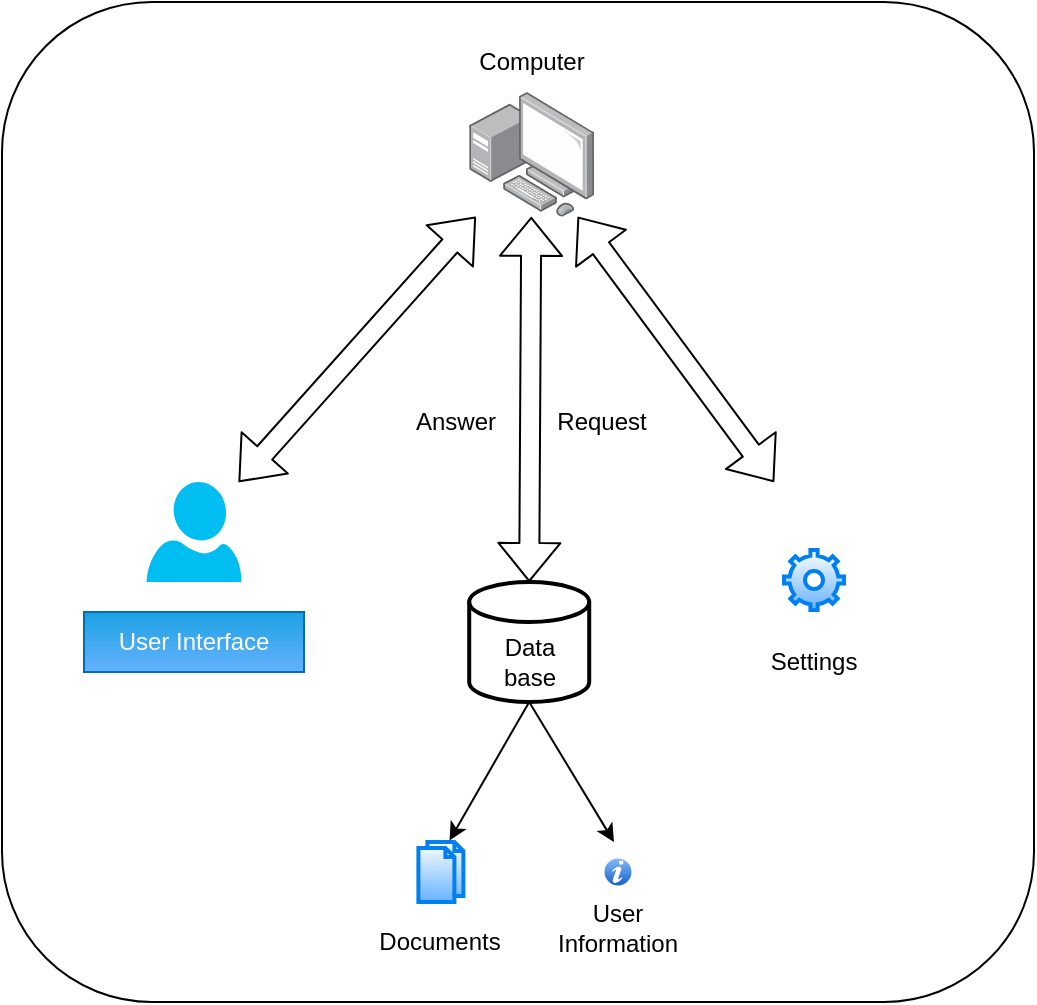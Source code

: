 <mxfile>
    <diagram id="pu2pIEo_IF6FHUfrZ9WJ" name="Page-1">
        <mxGraphModel dx="564" dy="430" grid="1" gridSize="10" guides="1" tooltips="1" connect="1" arrows="1" fold="1" page="1" pageScale="1" pageWidth="827" pageHeight="1169" math="0" shadow="0">
            <root>
                <mxCell id="0"/>
                <mxCell id="1" parent="0"/>
                <mxCell id="33" value="" style="rounded=1;whiteSpace=wrap;html=1;" vertex="1" parent="1">
                    <mxGeometry x="94" width="516" height="500" as="geometry"/>
                </mxCell>
                <mxCell id="3" value="&lt;span&gt;User Interface&lt;/span&gt;" style="rounded=0;whiteSpace=wrap;html=1;fillColor=#1ba1e2;strokeColor=#006EAF;fontColor=#ffffff;gradientColor=#66B2FF;" vertex="1" parent="1">
                    <mxGeometry x="135" y="305" width="110" height="30" as="geometry"/>
                </mxCell>
                <mxCell id="6" value="" style="strokeWidth=2;html=1;shape=mxgraph.flowchart.database;whiteSpace=wrap;" vertex="1" parent="1">
                    <mxGeometry x="327.6" y="290" width="60" height="60" as="geometry"/>
                </mxCell>
                <mxCell id="10" value="Request" style="text;html=1;strokeColor=none;fillColor=none;align=center;verticalAlign=middle;whiteSpace=wrap;rounded=0;" vertex="1" parent="1">
                    <mxGeometry x="374" y="200" width="40" height="20" as="geometry"/>
                </mxCell>
                <mxCell id="11" value="Answer" style="text;html=1;strokeColor=none;fillColor=none;align=center;verticalAlign=middle;whiteSpace=wrap;rounded=0;" vertex="1" parent="1">
                    <mxGeometry x="301.3" y="200" width="40" height="20" as="geometry"/>
                </mxCell>
                <mxCell id="12" value="" style="verticalLabelPosition=bottom;html=1;verticalAlign=top;align=center;strokeColor=none;fillColor=#00BEF2;shape=mxgraph.azure.user;" vertex="1" parent="1">
                    <mxGeometry x="166.25" y="240" width="47.5" height="50" as="geometry"/>
                </mxCell>
                <mxCell id="14" value="" style="points=[];aspect=fixed;html=1;align=center;shadow=0;dashed=0;image;image=img/lib/allied_telesis/computer_and_terminals/Personal_Computer_with_Server.svg;gradientColor=#66B2FF;" vertex="1" parent="1">
                    <mxGeometry x="327.6" y="45" width="62.4" height="62.4" as="geometry"/>
                </mxCell>
                <mxCell id="15" value="" style="shape=flexArrow;endArrow=classic;startArrow=classic;html=1;" edge="1" parent="1" target="14">
                    <mxGeometry width="50" height="50" relative="1" as="geometry">
                        <mxPoint x="480" y="240" as="sourcePoint"/>
                        <mxPoint x="420" y="130" as="targetPoint"/>
                    </mxGeometry>
                </mxCell>
                <mxCell id="16" value="Data base" style="text;html=1;strokeColor=none;fillColor=none;align=center;verticalAlign=middle;whiteSpace=wrap;rounded=0;" vertex="1" parent="1">
                    <mxGeometry x="338" y="320" width="40" height="20" as="geometry"/>
                </mxCell>
                <mxCell id="17" value="Computer" style="text;html=1;strokeColor=none;fillColor=none;align=center;verticalAlign=middle;whiteSpace=wrap;rounded=0;" vertex="1" parent="1">
                    <mxGeometry x="329.6" y="20" width="58" height="20" as="geometry"/>
                </mxCell>
                <mxCell id="19" value="" style="html=1;verticalLabelPosition=bottom;align=center;labelBackgroundColor=#ffffff;verticalAlign=top;strokeWidth=2;strokeColor=#0080F0;shadow=0;dashed=0;shape=mxgraph.ios7.icons.documents;gradientColor=#66B2FF;" vertex="1" parent="1">
                    <mxGeometry x="302.2" y="420" width="22.5" height="30" as="geometry"/>
                </mxCell>
                <mxCell id="20" value="Documents" style="text;html=1;strokeColor=none;fillColor=none;align=center;verticalAlign=middle;whiteSpace=wrap;rounded=0;" vertex="1" parent="1">
                    <mxGeometry x="293.2" y="460" width="40" height="20" as="geometry"/>
                </mxCell>
                <mxCell id="21" value="" style="verticalLabelPosition=bottom;verticalAlign=top;html=1;shadow=0;dashed=0;strokeWidth=1;shape=mxgraph.ios.iInfoIcon;fillColor=#8BbEff;fillColor2=#135Ec8;strokeColor=#ffffff;" vertex="1" parent="1">
                    <mxGeometry x="394.5" y="427.5" width="15" height="15" as="geometry"/>
                </mxCell>
                <mxCell id="22" value="User Information" style="text;html=1;strokeColor=none;fillColor=none;align=center;verticalAlign=middle;whiteSpace=wrap;rounded=0;" vertex="1" parent="1">
                    <mxGeometry x="382" y="453" width="40" height="20" as="geometry"/>
                </mxCell>
                <mxCell id="24" value="" style="html=1;verticalLabelPosition=bottom;align=center;labelBackgroundColor=#ffffff;verticalAlign=top;strokeWidth=2;strokeColor=#0080F0;shadow=0;dashed=0;shape=mxgraph.ios7.icons.settings;gradientColor=#66B2FF;" vertex="1" parent="1">
                    <mxGeometry x="485" y="274" width="30" height="30" as="geometry"/>
                </mxCell>
                <mxCell id="25" value="Settings" style="text;html=1;strokeColor=none;fillColor=none;align=center;verticalAlign=middle;whiteSpace=wrap;rounded=0;" vertex="1" parent="1">
                    <mxGeometry x="480" y="320" width="40" height="20" as="geometry"/>
                </mxCell>
                <mxCell id="28" value="" style="endArrow=classic;html=1;exitX=0.5;exitY=1;exitDx=0;exitDy=0;exitPerimeter=0;entryX=0.692;entryY=-0.026;entryDx=0;entryDy=0;entryPerimeter=0;" edge="1" parent="1" source="6" target="19">
                    <mxGeometry width="50" height="50" relative="1" as="geometry">
                        <mxPoint x="390" y="420" as="sourcePoint"/>
                        <mxPoint x="440" y="370" as="targetPoint"/>
                    </mxGeometry>
                </mxCell>
                <mxCell id="29" value="" style="endArrow=classic;html=1;exitX=0.5;exitY=1;exitDx=0;exitDy=0;exitPerimeter=0;" edge="1" parent="1" source="6">
                    <mxGeometry width="50" height="50" relative="1" as="geometry">
                        <mxPoint x="367.6" y="360" as="sourcePoint"/>
                        <mxPoint x="400" y="420" as="targetPoint"/>
                    </mxGeometry>
                </mxCell>
                <mxCell id="31" value="" style="shape=flexArrow;endArrow=classic;startArrow=classic;html=1;" edge="1" parent="1" source="12" target="14">
                    <mxGeometry width="50" height="50" relative="1" as="geometry">
                        <mxPoint x="210" y="220" as="sourcePoint"/>
                        <mxPoint x="368.625" y="117.4" as="targetPoint"/>
                    </mxGeometry>
                </mxCell>
                <mxCell id="32" value="" style="shape=flexArrow;endArrow=classic;startArrow=classic;html=1;exitX=0.5;exitY=0;exitDx=0;exitDy=0;exitPerimeter=0;" edge="1" parent="1" source="6" target="14">
                    <mxGeometry width="50" height="50" relative="1" as="geometry">
                        <mxPoint x="490" y="250" as="sourcePoint"/>
                        <mxPoint x="391.886" y="117.4" as="targetPoint"/>
                    </mxGeometry>
                </mxCell>
            </root>
        </mxGraphModel>
    </diagram>
</mxfile>